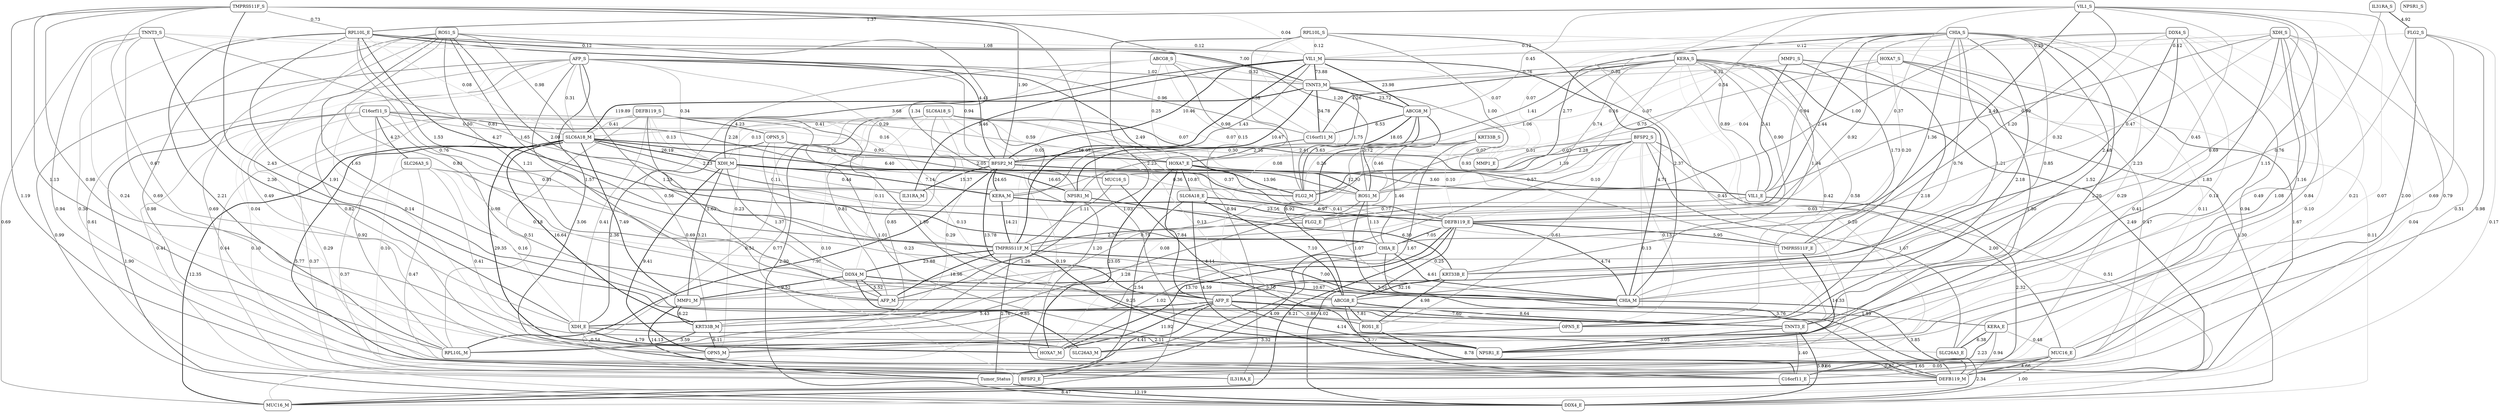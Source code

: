 digraph G{
 ratio=fill;
 node [shape=box, style=rounded];
 edge [arrowhead=none];
"ABCG8_S";
"ABCG8_E";
"ABCG8_M";
"AFP_S";
"AFP_E";
"AFP_M";
"BFSP2_S";
"BFSP2_E";
"BFSP2_M";
"C16orf11_S";
"C16orf11_E";
"C16orf11_M";
"CHIA_S";
"CHIA_E";
"CHIA_M";
"DDX4_S";
"DDX4_E";
"DDX4_M";
"DEFB119_S";
"DEFB119_E";
"DEFB119_M";
"FLG2_S";
"FLG2_E";
"FLG2_M";
"HOXA7_S";
"HOXA7_E";
"HOXA7_M";
"IL31RA_S";
"IL31RA_E";
"IL31RA_M";
"KERA_S";
"KERA_E";
"KERA_M";
"KRT33B_S";
"KRT33B_E";
"KRT33B_M";
"MMP1_S";
"MMP1_E";
"MMP1_M";
"MUC16_S";
"MUC16_E";
"MUC16_M";
"NPSR1_S";
"NPSR1_E";
"NPSR1_M";
"OPN5_S";
"OPN5_E";
"OPN5_M";
"ROS1_S";
"ROS1_E";
"ROS1_M";
"RPL10L_S";
"RPL10L_E";
"RPL10L_M";
"SLC26A3_S";
"SLC26A3_E";
"SLC26A3_M";
"SLC6A18_S";
"SLC6A18_E";
"SLC6A18_M";
"TMPRSS11F_S";
"TMPRSS11F_E";
"TMPRSS11F_M";
"TNNT3_S";
"TNNT3_E";
"TNNT3_M";
"VIL1_S";
"VIL1_E";
"VIL1_M";
"XDH_S";
"XDH_E";
"XDH_M";
"Tumor_Status";
"KERA_S" -> "SLC26A3_M" [color="0 0 0.9", label="0.03",style=bold];
"AFP_S" -> "RPL10L_M" [color="0 0 0.897398843931", label="0.04",style=bold];
"HOXA7_S" -> "ROS1_M" [color="0 0 0.894797687861", label="0.04",style=bold];
"DDX4_S" -> "MUC16_M" [color="0 0 0.892196531792", label="0.04",style=bold];
"TMPRSS11F_S" -> "VIL1_M" [color="0 0 0.889595375723", label="0.04",style=bold];
"MUC16_E" -> "C16orf11_E" [color="0 0 0.886994219653", label="0.05",style=bold];
"ABCG8_S" -> "TMPRSS11F_M" [color="0 0 0.884393063584", label="0.05",style=bold];
"MMP1_S" -> "MMP1_E" [color="0 0 0.881791907514", label="0.07",style=bold];
"KRT33B_S" -> "MMP1_E" [color="0 0 0.879190751445", label="0.07",style=bold];
"TNNT3_S" -> "MMP1_E" [color="0 0 0.876589595376", label="0.07",style=bold];
"SLC6A18_S" -> "MMP1_E" [color="0 0 0.873988439306", label="0.07",style=bold];
"DEFB119_S" -> "MMP1_E" [color="0 0 0.871387283237", label="0.07",style=bold];
"BFSP2_S" -> "MMP1_E" [color="0 0 0.868786127168", label="0.07",style=bold];
"CHIA_S" -> "MMP1_E" [color="0 0 0.866184971098", label="0.07",style=bold];
"VIL1_S" -> "IL31RA_E" [color="0 0 0.863583815029", label="0.07",style=bold];
"RPL10L_S" -> "AFP_E" [color="0 0 0.86098265896", label="0.08",style=bold];
"KRT33B_S" -> "HOXA7_M" [color="0 0 0.85838150289", label="0.08",style=bold];
"RPL10L_E" -> "SLC6A18_M" [color="0 0 0.855780346821", label="0.08",style=bold];
"KRT33B_S" -> "DEFB119_E" [color="0 0 0.853179190751", label="0.10",style=bold];
"BFSP2_S" -> "DEFB119_E" [color="0 0 0.850578034682", label="0.10",style=bold];
"SLC6A18_S" -> "BFSP2_E" [color="0 0 0.847976878613", label="0.10",style=bold];
"DEFB119_S" -> "BFSP2_E" [color="0 0 0.845375722543", label="0.10",style=bold];
"C16orf11_S" -> "BFSP2_E" [color="0 0 0.842774566474", label="0.10",style=bold];
"DDX4_S" -> "BFSP2_E" [color="0 0 0.840173410405", label="0.10",style=bold];
"SLC6A18_S" -> "DDX4_M" [color="0 0 0.837572254335", label="0.11",style=bold];
"MMP1_S" -> "DDX4_E" [color="0 0 0.834971098266", label="0.11",style=bold];
"RPL10L_S" -> "DEFB119_M" [color="0 0 0.832369942197", label="0.11",style=bold];
"DEFB119_S" -> "TMPRSS11F_M" [color="0 0 0.829768786127", label="0.11",style=bold];
"ROS1_S" -> "VIL1_M" [color="0 0 0.827167630058", label="0.12",style=bold];
"FLG2_S" -> "VIL1_M" [color="0 0 0.824566473988", label="0.12",style=bold];
"TNNT3_S" -> "VIL1_M" [color="0 0 0.821965317919", label="0.12",style=bold];
"RPL10L_S" -> "VIL1_M" [color="0 0 0.81936416185", label="0.12",style=bold];
"CHIA_S" -> "VIL1_M" [color="0 0 0.81676300578", label="0.12",style=bold];
"DDX4_S" -> "VIL1_M" [color="0 0 0.814161849711", label="0.12",style=bold];
"BFSP2_S" -> "OPN5_M" [color="0 0 0.811560693642", label="0.13",style=bold];
"DEFB119_S" -> "XDH_M" [color="0 0 0.808959537572", label="0.13",style=bold];
"SLC6A18_S" -> "XDH_M" [color="0 0 0.806358381503", label="0.13",style=bold];
"SLC6A18_S" -> "OPN5_E" [color="0 0 0.803757225434", label="0.13",style=bold];
"BFSP2_S" -> "OPN5_E" [color="0 0 0.801156069364", label="0.13",style=bold];
"DEFB119_S" -> "OPN5_E" [color="0 0 0.798554913295", label="0.13",style=bold];
"AFP_S" -> "SLC26A3_M" [color="0 0 0.795953757225", label="0.14",style=bold];
"ABCG8_S" -> "DEFB119_E" [color="0 0 0.793352601156", label="0.15",style=bold];
"SLC26A3_S" -> "XDH_E" [color="0 0 0.790751445087", label="0.16",style=bold];
"C16orf11_S" -> "BFSP2_M" [color="0 0 0.788150289017", label="0.16",style=bold];
"MMP1_S" -> "BFSP2_M" [color="0 0 0.785549132948", label="0.16",style=bold];
"FLG2_S" -> "MUC16_M" [color="0 0 0.782947976879", label="0.17",style=bold];
"SLC26A3_S" -> "DDX4_M" [color="0 0 0.780346820809", label="0.18",style=bold];
"DDX4_S" -> "NPSR1_E" [color="0 0 0.77774566474", label="0.18",style=bold];
"SLC6A18_S" -> "MUC16_M" [color="0 0 0.775144508671", label="0.19",style=bold];
"KERA_S" -> "BFSP2_E" [color="0 0 0.772543352601", label="0.20",style=bold];
"HOXA7_S" -> "TMPRSS11F_M" [color="0 0 0.769942196532", label="0.20",style=bold];
"XDH_S" -> "MUC16_E" [color="0 0 0.767341040462", label="0.21",style=bold];
"OPN5_S" -> "SLC26A3_E" [color="0 0 0.764739884393", label="0.23",style=bold];
"ABCG8_S" -> "OPN5_M" [color="0 0 0.762138728324", label="0.23",style=bold];
"TNNT3_S" -> "SLC26A3_M" [color="0 0 0.759537572254", label="0.24",style=bold];
"CHIA_E" -> "KRT33B_E" [color="0 0 0.756936416185", label="0.25",style=bold];
"ABCG8_S" -> "HOXA7_E" [color="0 0 0.754335260116", label="0.25",style=bold];
"KRT33B_S" -> "FLG2_M" [color="0 0 0.751734104046", label="0.26",style=bold];
"CHIA_S" -> "SLC26A3_M" [color="0 0 0.749132947977", label="0.29",style=bold];
"SLC6A18_S" -> "OPN5_M" [color="0 0 0.746531791908", label="0.29",style=bold];
"C16orf11_S" -> "C16orf11_E" [color="0 0 0.743930635838", label="0.29",style=bold];
"AFP_S" -> "KERA_M" [color="0 0 0.741329479769", label="0.29",style=bold];
"XDH_S" -> "VIL1_M" [color="0 0 0.738728323699", label="0.29",style=bold];
"DEFB119_S" -> "VIL1_E" [color="0 0 0.73612716763", label="0.30",style=bold];
"AFP_S" -> "SLC6A18_M" [color="0 0 0.733526011561", label="0.31",style=bold];
"DDX4_S" -> "TMPRSS11F_E" [color="0 0 0.730924855491", label="0.32",style=bold];
"ABCG8_S" -> "TNNT3_M" [color="0 0 0.728323699422", label="0.32",style=bold];
"HOXA7_S" -> "TNNT3_M" [color="0 0 0.725722543353", label="0.32",style=bold];
"MMP1_S" -> "TNNT3_M" [color="0 0 0.723121387283", label="0.32",style=bold];
"AFP_S" -> "XDH_M" [color="0 0 0.720520231214", label="0.34",style=bold];
"RPL10L_E" -> "DEFB119_M" [color="0 0 0.717919075145", label="0.36",style=bold];
"OPN5_S" -> "FLG2_E" [color="0 0 0.715317919075", label="0.36",style=bold];
"DEFB119_S" -> "DDX4_E" [color="0 0 0.712716763006", label="0.37",style=bold];
"SLC26A3_S" -> "IL31RA_E" [color="0 0 0.710115606936", label="0.37",style=bold];
"VIL1_S" -> "FLG2_E" [color="0 0 0.707514450867", label="0.37",style=bold];
"SLC6A18_S" -> "TMPRSS11F_E" [color="0 0 0.704913294798", label="0.37",style=bold];
"ABCG8_S" -> "C16orf11_M" [color="0 0 0.702312138728", label="0.38",style=bold];
"C16orf11_S" -> "Tumor_Status" [color="0 0 0.699710982659", label="0.41",style=bold];
"DEFB119_S" -> "XDH_E" [color="0 0 0.69710982659", label="0.41",style=bold];
"CHIA_S" -> "Tumor_Status" [color="0 0 0.69450867052", label="0.41",style=bold];
"SLC6A18_S" -> "CHIA_M" [color="0 0 0.691907514451", label="0.41",style=bold];
"SLC6A18_S" -> "SLC6A18_M" [color="0 0 0.689306358382", label="0.41",style=bold];
"DEFB119_S" -> "SLC6A18_M" [color="0 0 0.686705202312", label="0.41",style=bold];
"SLC26A3_S" -> "OPN5_M" [color="0 0 0.684104046243", label="0.41",style=bold];
"KERA_S" -> "OPN5_E" [color="0 0 0.681502890173", label="0.42",style=bold];
"DEFB119_S" -> "Tumor_Status" [color="0 0 0.678901734104", label="0.44",style=bold];
"XDH_M" -> "IL31RA_M" [color="0 0 0.676300578035", label="0.44",style=bold];
"VIL1_S" -> "Tumor_Status" [color="0 0 0.673699421965", label="0.45",style=bold];
"VIL1_S" -> "KRT33B_E" [color="0 0 0.671098265896", label="0.45",style=bold];
"VIL1_S" -> "ABCG8_M" [color="0 0 0.668497109827", label="0.45",style=bold];
"KRT33B_S" -> "ROS1_M" [color="0 0 0.665895953757", label="0.46",style=bold];
"SLC26A3_S" -> "C16orf11_E" [color="0 0 0.663294797688", label="0.47",style=bold];
"HOXA7_S" -> "C16orf11_E" [color="0 0 0.660693641618", label="0.47",style=bold];
"XDH_S" -> "DEFB119_E" [color="0 0 0.658092485549", label="0.47",style=bold];
"KERA_E" -> "MUC16_E" [color="0 0 0.65549132948", label="0.48",style=bold];
"FLG2_S" -> "OPN5_M" [color="0 0 0.65289017341", label="0.49",style=bold];
"ROS1_S" -> "OPN5_M" [color="0 0 0.650289017341", label="0.49",style=bold];
"C16orf11_S" -> "SLC6A18_M" [color="0 0 0.647687861272", label="0.50",style=bold];
"SLC6A18_S" -> "Tumor_Status" [color="0 0 0.645086705202", label="0.51",style=bold];
"BFSP2_S" -> "DDX4_E" [color="0 0 0.642485549133", label="0.51",style=bold];
"XDH_S" -> "DEFB119_M" [color="0 0 0.639884393064", label="0.51",style=bold];
"BFSP2_S" -> "HOXA7_E" [color="0 0 0.637283236994", label="0.51",style=bold];
"DEFB119_S" -> "RPL10L_M" [color="0 0 0.634682080925", label="0.51",style=bold];
"VIL1_S" -> "MMP1_E" [color="0 0 0.632080924855", label="0.54",style=bold];
"XDH_E" -> "OPN5_M" [color="0 0 0.629479768786", label="0.54",style=bold];
"ABCG8_S" -> "KRT33B_M" [color="0 0 0.626878612717", label="0.56",style=bold];
"KERA_S" -> "MMP1_M" [color="0 0 0.624277456647", label="0.57",style=bold];
"KERA_S" -> "TNNT3_E" [color="0 0 0.621676300578", label="0.58",style=bold];
"C16orf11_S" -> "HOXA7_E" [color="0 0 0.619075144509", label="0.59",style=bold];
"BFSP2_S" -> "ROS1_E" [color="0 0 0.616473988439", label="0.61",style=bold];
"AFP_S" -> "Tumor_Status" [color="0 0 0.61387283237", label="0.61",style=bold];
"MUC16_E" -> "Tumor_Status" [color="0 0 0.611271676301", label="0.66",style=bold];
"TMPRSS11F_S" -> "XDH_E" [color="0 0 0.608670520231", label="0.67",style=bold];
"ROS1_S" -> "DEFB119_M" [color="0 0 0.606069364162", label="0.69",style=bold];
"SLC26A3_S" -> "CHIA_M" [color="0 0 0.603468208092", label="0.69",style=bold];
"VIL1_S" -> "CHIA_M" [color="0 0 0.600867052023", label="0.69",style=bold];
"FLG2_S" -> "NPSR1_E" [color="0 0 0.598265895954", label="0.69",style=bold];
"TNNT3_S" -> "MUC16_M" [color="0 0 0.595664739884", label="0.69",style=bold];
"TNNT3_S" -> "HOXA7_M" [color="0 0 0.593063583815", label="0.69",style=bold];
"TMPRSS11F_S" -> "RPL10L_E" [color="0 0 0.590462427746", label="0.73",style=bold];
"KERA_S" -> "ROS1_M" [color="0 0 0.587861271676", label="0.74",style=bold];
"KRT33B_S" -> "KRT33B_M" [color="0 0 0.585260115607", label="0.75",style=bold];
"HOXA7_S" -> "KERA_M" [color="0 0 0.582658959538", label="0.75",style=bold];
"IL31RA_S" -> "CHIA_M" [color="0 0 0.580057803468", label="0.76",style=bold];
"RPL10L_E" -> "DDX4_M" [color="0 0 0.577456647399", label="0.76",style=bold];
"CHIA_S" -> "MMP1_M" [color="0 0 0.574855491329", label="0.76",style=bold];
"KERA_S" -> "TNNT3_M" [color="0 0 0.57225433526", label="0.76",style=bold];
"VIL1_E" -> "FLG2_E" [color="0 0 0.569653179191", label="0.77",style=bold];
"OPN5_S" -> "HOXA7_M" [color="0 0 0.567052023121", label="0.77",style=bold];
"VIL1_S" -> "C16orf11_E" [color="0 0 0.564450867052", label="0.79",style=bold];
"SLC6A18_S" -> "AFP_M" [color="0 0 0.561849710983", label="0.81",style=bold];
"TNNT3_S" -> "FLG2_E" [color="0 0 0.559248554913", label="0.81",style=bold];
"SLC26A3_S" -> "ROS1_M" [color="0 0 0.556647398844", label="0.81",style=bold];
"AFP_S" -> "OPN5_M" [color="0 0 0.554046242775", label="0.82",style=bold];
"ROS1_S" -> "AFP_E" [color="0 0 0.551445086705", label="0.83",style=bold];
"XDH_S" -> "SLC26A3_E" [color="0 0 0.548843930636", label="0.84",style=bold];
"CHIA_S" -> "CHIA_M" [color="0 0 0.546242774566", label="0.85",style=bold];
"SLC6A18_S" -> "KRT33B_M" [color="0 0 0.543641618497", label="0.85",style=bold];
"MUC16_E" -> "BFSP2_E" [color="0 0 0.541040462428", label="0.87",style=bold];
"AFP_E" -> "OPN5_E" [color="0 0 0.538439306358", label="0.88",style=bold];
"KERA_S" -> "VIL1_E" [color="0 0 0.535838150289", label="0.89",style=bold];
"KERA_S" -> "DEFB119_E" [color="0 0 0.53323699422", label="0.90",style=bold];
"CHIA_S" -> "TMPRSS11F_M" [color="0 0 0.53063583815", label="0.92",style=bold];
"C16orf11_S" -> "RPL10L_M" [color="0 0 0.528034682081", label="0.92",style=bold];
"OPN5_S" -> "BFSP2_M" [color="0 0 0.525433526012", label="0.93",style=bold];
"TNNT3_M" -> "TMPRSS11F_E" [color="0 0 0.522832369942", label="0.93",style=bold];
"AFP_S" -> "BFSP2_M" [color="0 0 0.520231213873", label="0.94",style=bold];
"CHIA_S" -> "VIL1_E" [color="0 0 0.517630057803", label="0.94",style=bold];
"KERA_E" -> "DEFB119_M" [color="0 0 0.515028901734", label="0.94",style=bold];
"DDX4_S" -> "IL31RA_E" [color="0 0 0.512427745665", label="0.94",style=bold];
"RPL10L_S" -> "IL31RA_E" [color="0 0 0.509826589595", label="0.94",style=bold];
"TNNT3_S" -> "IL31RA_E" [color="0 0 0.507225433526", label="0.94",style=bold];
"AFP_S" -> "C16orf11_M" [color="0 0 0.504624277457", label="0.96",style=bold];
"C16orf11_S" -> "MMP1_M" [color="0 0 0.502023121387", label="0.98",style=bold];
"ROS1_S" -> "SLC6A18_M" [color="0 0 0.499421965318", label="0.98",style=bold];
"TMPRSS11F_S" -> "NPSR1_E" [color="0 0 0.496820809249", label="0.98",style=bold];
"ABCG8_S" -> "FLG2_M" [color="0 0 0.494219653179", label="0.98",style=bold];
"ROS1_S" -> "C16orf11_E" [color="0 0 0.49161849711", label="0.98",style=bold];
"FLG2_S" -> "BFSP2_E" [color="0 0 0.48901734104", label="0.98",style=bold];
"XDH_S" -> "VIL1_E" [color="0 0 0.486416184971", label="0.99",style=bold];
"AFP_S" -> "DDX4_E" [color="0 0 0.483815028902", label="0.99",style=bold];
"MUC16_E" -> "DDX4_E" [color="0 0 0.481213872832", label="1.00",style=bold];
"RPL10L_S" -> "ROS1_M" [color="0 0 0.478612716763", label="1.00",style=bold];
"DDX4_S" -> "ROS1_M" [color="0 0 0.476011560694", label="1.00",style=bold];
"DEFB119_S" -> "NPSR1_E" [color="0 0 0.473410404624", label="1.01",style=bold];
"AFP_S" -> "TNNT3_M" [color="0 0 0.470809248555", label="1.02",style=bold];
"CHIA_E" -> "HOXA7_M" [color="0 0 0.468208092486", label="1.02",style=bold];
"TMPRSS11F_S" -> "MUC16_M" [color="0 0 0.465606936416", label="1.03",style=bold];
"KERA_S" -> "KRT33B_E" [color="0 0 0.463005780347", label="1.04",style=bold];
"KERA_S" -> "NPSR1_M" [color="0 0 0.460404624277", label="1.06",style=bold];
"BFSP2_S" -> "RPL10L_M" [color="0 0 0.457803468208", label="1.07",style=bold];
"XDH_S" -> "NPSR1_E" [color="0 0 0.455202312139", label="1.08",style=bold];
"RPL10L_E" -> "VIL1_M" [color="0 0 0.452601156069", label="1.08",style=bold];
"MUC16_S" -> "TMPRSS11F_M" [color="0 0 0.45", label="1.11",style=bold];
"ROS1_M" -> "CHIA_E" [color="0 0 0.447398843931", label="1.13",style=bold];
"TMPRSS11F_S" -> "RPL10L_M" [color="0 0 0.444797687861", label="1.13",style=bold];
"VIL1_S" -> "TNNT3_E" [color="0 0 0.442196531792", label="1.15",style=bold];
"XDH_S" -> "KERA_E" [color="0 0 0.439595375723", label="1.16",style=bold];
"TMPRSS11F_S" -> "BFSP2_E" [color="0 0 0.436994219653", label="1.19",style=bold];
"SLC6A18_S" -> "DEFB119_M" [color="0 0 0.434393063584", label="1.20",style=bold];
"VIL1_S" -> "CHIA_E" [color="0 0 0.431791907514", label="1.20",style=bold];
"TMPRSS11F_S" -> "ROS1_M" [color="0 0 0.429190751445", label="1.20",style=bold];
"CHIA_S" -> "ABCG8_E" [color="0 0 0.426589595376", label="1.21",style=bold];
"ROS1_S" -> "ABCG8_E" [color="0 0 0.423988439306", label="1.21",style=bold];
"AFP_S" -> "ABCG8_E" [color="0 0 0.421387283237", label="1.25",style=bold];
"NPSR1_M" -> "KRT33B_M" [color="0 0 0.418786127168", label="1.26",style=bold];
"ROS1_M" -> "RPL10L_M" [color="0 0 0.416184971098", label="1.28",style=bold];
"KERA_S" -> "DDX4_E" [color="0 0 0.413583815029", label="1.30",style=bold];
"ROS1_S" -> "NPSR1_M" [color="0 0 0.41098265896", label="1.34",style=bold];
"CHIA_S" -> "TMPRSS11F_E" [color="0 0 0.40838150289", label="1.36",style=bold];
"VIL1_S" -> "RPL10L_E" [color="0 0 0.405780346821", label="1.37",style=bold];
"XDH_M" -> "DDX4_M" [color="0 0 0.403179190751", label="1.37",style=bold];
"BFSP2_S" -> "FLG2_M" [color="0 0 0.400578034682", label="1.39",style=bold];
"TNNT3_E" -> "C16orf11_E" [color="0 0 0.397976878613", label="1.40",style=bold];
"KERA_S" -> "BFSP2_M" [color="0 0 0.395375722543", label="1.41",style=bold];
"VIL1_M" -> "KERA_M" [color="0 0 0.392774566474", label="1.43",style=bold];
"KRT33B_S" -> "CHIA_E" [color="0 0 0.390173410405", label="1.46",style=bold];
"HOXA7_S" -> "OPN5_M" [color="0 0 0.387572254335", label="1.50",style=bold];
"CHIA_S" -> "TNNT3_E" [color="0 0 0.384971098266", label="1.52",style=bold];
"RPL10L_E" -> "TMPRSS11F_M" [color="0 0 0.382369942197", label="1.53",style=bold];
"AFP_S" -> "AFP_M" [color="0 0 0.379768786127", label="1.57",style=bold];
"ROS1_S" -> "AFP_M" [color="0 0 0.377167630058", label="1.63",style=bold];
"DEFB119_S" -> "AFP_M" [color="0 0 0.374566473988", label="1.63",style=bold];
"MUC16_E" -> "IL31RA_E" [color="0 0 0.371965317919", label="1.65",style=bold];
"ROS1_S" -> "TMPRSS11F_M" [color="0 0 0.36936416185", label="1.65",style=bold];
"BFSP2_S" -> "SLC26A3_E" [color="0 0 0.36676300578", label="1.67",style=bold];
"KRT33B_S" -> "SLC26A3_M" [color="0 0 0.364161849711", label="1.67",style=bold];
"HOXA7_S" -> "DEFB119_M" [color="0 0 0.361560693642", label="1.67",style=bold];
"MMP1_S" -> "TMPRSS11F_E" [color="0 0 0.358959537572", label="1.73",style=bold];
"TNNT3_M" -> "FLG2_M" [color="0 0 0.356358381503", label="1.75",style=bold];
"DEFB119_S" -> "ROS1_E" [color="0 0 0.353757225434", label="1.80",style=bold];
"XDH_S" -> "TNNT3_E" [color="0 0 0.351156069364", label="1.83",style=bold];
"AFP_E" -> "KERA_E" [color="0 0 0.348554913295", label="1.89",style=bold];
"TMPRSS11F_S" -> "BFSP2_M" [color="0 0 0.345953757225", label="1.90",style=bold];
"C16orf11_S" -> "DDX4_E" [color="0 0 0.343352601156", label="1.90",style=bold];
"RPL10L_E" -> "TNNT3_E" [color="0 0 0.340751445087", label="1.91",style=bold];
"BFSP2_S" -> "MUC16_E" [color="0 0 0.338150289017", label="2.00",style=bold];
"FLG2_S" -> "MUC16_E" [color="0 0 0.335549132948", label="2.00",style=bold];
"ROS1_S" -> "CHIA_E" [color="0 0 0.332947976879", label="2.00",style=bold];
"OPN5_S" -> "ROS1_M" [color="0 0 0.330346820809", label="2.05",style=bold];
"XDH_E" -> "NPSR1_E" [color="0 0 0.32774566474", label="2.11",style=bold];
"CHIA_S" -> "OPN5_E" [color="0 0 0.325144508671", label="2.18",style=bold];
"MMP1_S" -> "OPN5_E" [color="0 0 0.322543352601", label="2.18",style=bold];
"CHIA_S" -> "OPN5_M" [color="0 0 0.319942196532", label="2.20",style=bold];
"RPL10L_E" -> "RPL10L_M" [color="0 0 0.317341040462", label="2.21",style=bold];
"SLC6A18_M" -> "IL31RA_M" [color="0 0 0.314739884393", label="2.23",style=bold];
"KERA_E" -> "Tumor_Status" [color="0 0 0.312138728324", label="2.23",style=bold];
"DDX4_S" -> "AFP_M" [color="0 0 0.309537572254", label="2.23",style=bold];
"RPL10L_S" -> "AFP_M" [color="0 0 0.306936416185", label="2.23",style=bold];
"C16orf11_M" -> "HOXA7_E" [color="0 0 0.304335260116", label="2.26",style=bold];
"BFSP2_S" -> "MUC16_S" [color="0 0 0.301734104046", label="2.28",style=bold];
"C16orf11_S" -> "MUC16_S" [color="0 0 0.299132947977", label="2.28",style=bold];
"SLC6A18_S" -> "DDX4_E" [color="0 0 0.296531791908", label="2.30",style=bold];
"VIL1_E" -> "C16orf11_E" [color="0 0 0.293930635838", label="2.32",style=bold];
"SLC26A3_E" -> "DDX4_E" [color="0 0 0.291329479769", label="2.34",style=bold];
"OPN5_S" -> "XDH_E" [color="0 0 0.288728323699", label="2.36",style=bold];
"TNNT3_S" -> "XDH_E" [color="0 0 0.28612716763", label="2.36",style=bold];
"RPL10L_S" -> "CHIA_M" [color="0 0 0.283526011561", label="2.37",style=bold];
"MMP1_S" -> "VIL1_E" [color="0 0 0.280924855491", label="2.41",style=bold];
"SLC6A18_S" -> "VIL1_E" [color="0 0 0.278323699422", label="2.41",style=bold];
"TMPRSS11F_S" -> "TNNT3_E" [color="0 0 0.275722543353", label="2.43",style=bold];
"CHIA_S" -> "FLG2_E" [color="0 0 0.273121387283", label="2.44",style=bold];
"DDX4_S" -> "KRT33B_E" [color="0 0 0.270520231214", label="2.48",style=bold];
"VIL1_S" -> "DEFB119_E" [color="0 0 0.267919075145", label="2.49",style=bold];
"AFP_S" -> "DEFB119_E" [color="0 0 0.265317919075", label="2.49",style=bold];
"KERA_S" -> "DEFB119_M" [color="0 0 0.262716763006", label="2.49",style=bold];
"SLC6A18_E" -> "BFSP2_E" [color="0 0 0.260115606936", label="2.54",style=bold];
"FLG2_E" -> "TMPRSS11F_M" [color="0 0 0.257514450867", label="2.70",style=bold];
"TMPRSS11F_M" -> "Tumor_Status" [color="0 0 0.254913294798", label="2.76",style=bold];
"CHIA_S" -> "FLG2_M" [color="0 0 0.252312138728", label="2.77",style=bold];
"ROS1_M" -> "DEFB119_M" [color="0 0 0.249710982659", label="3.01",style=bold];
"TNNT3_E" -> "NPSR1_E" [color="0 0 0.24710982659", label="3.05",style=bold];
"AFP_S" -> "C16orf11_E" [color="0 0 0.24450867052", label="3.06",style=bold];
"XDH_M" -> "MMP1_M" [color="0 0 0.241907514451", label="3.21",style=bold];
"OPN5_E" -> "SLC26A3_M" [color="0 0 0.239306358382", label="3.32",style=bold];
"KRT33B_M" -> "RPL10L_M" [color="0 0 0.236705202312", label="3.59",style=bold];
"HOXA7_E" -> "VIL1_E" [color="0 0 0.234104046243", label="3.60",style=bold];
"ABCG8_M" -> "FLG2_M" [color="0 0 0.231502890173", label="3.63",style=bold];
"VIL1_M" -> "XDH_M" [color="0 0 0.228901734104", label="3.68",style=bold];
"CHIA_E" -> "DEFB119_M" [color="0 0 0.226300578035", label="3.76",style=bold];
"ABCG8_E" -> "C16orf11_E" [color="0 0 0.223699421965", label="3.77",style=bold];
"CHIA_M" -> "DEFB119_M" [color="0 0 0.221098265896", label="3.85",style=bold];
"DEFB119_E" -> "DDX4_E" [color="0 0 0.218497109827", label="4.02",style=bold];
"CHIA_E" -> "Tumor_Status" [color="0 0 0.215895953757", label="4.09",style=bold];
"MUC16_S" -> "SLC26A3_E" [color="0 0 0.213294797688", label="4.14",style=bold];
"AFP_E" -> "NPSR1_E" [color="0 0 0.210693641618", label="4.14",style=bold];
"DEFB119_S" -> "OPN5_S" [color="0 0 0.208092485549", label="4.23",style=bold];
"C16orf11_S" -> "SLC26A3_S" [color="0 0 0.20549132948", label="4.23",style=bold];
"KERA_S" -> "C16orf11_M" [color="0 0 0.20289017341", label="4.26",style=bold];
"RPL10L_E" -> "CHIA_E" [color="0 0 0.200289017341", label="4.27",style=bold];
"RPL10L_E" -> "BFSP2_M" [color="0 0 0.197687861272", label="4.41",style=bold];
"AFP_E" -> "Tumor_Status" [color="0 0 0.195086705202", label="4.41",style=bold];
"SLC6A18_E" -> "DEFB119_M" [color="0 0 0.192485549133", label="4.59",style=bold];
"CHIA_E" -> "CHIA_M" [color="0 0 0.189884393064", label="4.61",style=bold];
"MUC16_E" -> "DEFB119_M" [color="0 0 0.187283236994", label="4.66",style=bold];
"VIL1_M" -> "CHIA_M" [color="0 0 0.184682080925", label="4.71",style=bold];
"DEFB119_E" -> "CHIA_M" [color="0 0 0.182080924855", label="4.74",style=bold];
"XDH_E" -> "HOXA7_M" [color="0 0 0.179479768786", label="4.79",style=bold];
"IL31RA_S" -> "FLG2_S" [color="0 0 0.176878612717", label="4.92",style=bold];
"KRT33B_E" -> "ROS1_E" [color="0 0 0.174277456647", label="4.98",style=bold];
"KRT33B_E" -> "AFP_E" [color="0 0 0.171676300578", label="5.10",style=bold];
"ABCG8_M" -> "ROS1_M" [color="0 0 0.169075144509", label="5.12",style=bold];
"TNNT3_E" -> "DDX4_E" [color="0 0 0.166473988439", label="5.31",style=bold];
"AFP_E" -> "XDH_E" [color="0 0 0.16387283237", label="5.43",style=bold];
"VIL1_M" -> "IL31RA_M" [color="0 0 0.161271676301", label="5.46",style=bold];
"DDX4_M" -> "AFP_M" [color="0 0 0.158670520231", label="5.52",style=bold];
"SLC6A18_M" -> "IL31RA_E" [color="0 0 0.156069364162", label="5.77",style=bold];
"DEFB119_E" -> "TMPRSS11F_E" [color="0 0 0.153468208092", label="5.95",style=bold];
"KRT33B_M" -> "OPN5_M" [color="0 0 0.150867052023", label="6.11",style=bold];
"MMP1_M" -> "KRT33B_M" [color="0 0 0.148265895954", label="6.22",style=bold];
"NPSR1_M" -> "KRT33B_E" [color="0 0 0.145664739884", label="6.30",style=bold];
"KERA_E" -> "SLC26A3_E" [color="0 0 0.143063583815", label="6.38",style=bold];
"SLC6A18_M" -> "FLG2_M" [color="0 0 0.140462427746", label="6.40",style=bold];
"ABCG8_M" -> "C16orf11_M" [color="0 0 0.137861271676", label="6.53",style=bold];
"ABCG8_M" -> "ABCG8_E" [color="0 0 0.135260115607", label="6.92",style=bold];
"SLC6A18_E" -> "DEFB119_E" [color="0 0 0.132658959538", label="6.97",style=bold];
"RPL10L_E" -> "TNNT3_M" [color="0 0 0.130057803468", label="7.00",style=bold];
"TMPRSS11F_M" -> "CHIA_M" [color="0 0 0.127456647399", label="7.00",style=bold];
"DEFB119_E" -> "CHIA_E" [color="0 0 0.124855491329", label="7.05",style=bold];
"SLC6A18_E" -> "ABCG8_E" [color="0 0 0.12225433526", label="7.10",style=bold];
"SLC6A18_M" -> "HOXA7_E" [color="0 0 0.119653179191", label="7.13",style=bold];
"XDH_M" -> "KERA_M" [color="0 0 0.117052023121", label="7.14",style=bold];
"SLC6A18_M" -> "MMP1_M" [color="0 0 0.114450867052", label="7.49",style=bold];
"AFP_E" -> "TNNT3_E" [color="0 0 0.111849710983", label="7.60",style=bold];
"ABCG8_E" -> "ROS1_E" [color="0 0 0.109248554913", label="7.81",style=bold];
"HOXA7_E" -> "AFP_E" [color="0 0 0.106647398844", label="7.84",style=bold];
"BFSP2_M" -> "RPL10L_M" [color="0 0 0.104046242775", label="7.95",style=bold];
"DEFB119_E" -> "MUC16_M" [color="0 0 0.101445086705", label="8.21",style=bold];
"DEFB119_M" -> "MUC16_M" [color="0 0 0.0988439306358", label="8.47",style=bold];
"ABCG8_E" -> "TNNT3_E" [color="0 0 0.0962427745665", label="8.64",style=bold];
"ROS1_E" -> "C16orf11_E" [color="0 0 0.0936416184971", label="8.78",style=bold];
"TMPRSS11F_M" -> "NPSR1_E" [color="0 0 0.0910404624277", label="9.25",style=bold];
"XDH_M" -> "OPN5_M" [color="0 0 0.0884393063584", label="9.41",style=bold];
"DDX4_M" -> "MMP1_M" [color="0 0 0.085838150289", label="9.52",style=bold];
"DDX4_M" -> "SLC26A3_M" [color="0 0 0.0832369942197", label="9.85",style=bold];
"VIL1_M" -> "BFSP2_M" [color="0 0 0.0806358381503", label="10.46",style=bold];
"TNNT3_M" -> "NPSR1_M" [color="0 0 0.0780346820809", label="10.47",style=bold];
"DDX4_M" -> "CHIA_M" [color="0 0 0.0754335260116", label="10.67",style=bold];
"HOXA7_E" -> "SLC6A18_E" [color="0 0 0.0728323699422", label="10.87",style=bold];
"AFP_E" -> "HOXA7_M" [color="0 0 0.0702312138728", label="11.92",style=bold];
"Tumor_Status" -> "DDX4_E" [color="0 0 0.0676300578035", label="12.19",style=bold];
"BFSP2_M" -> "ROS1_M" [color="0 0 0.0650289017341", label="12.30",style=bold];
"SLC6A18_M" -> "MUC16_M" [color="0 0 0.0624277456647", label="12.35",style=bold];
"DEFB119_E" -> "HOXA7_M" [color="0 0 0.0598265895954", label="13.70",style=bold];
"BFSP2_M" -> "AFP_E" [color="0 0 0.057225433526", label="13.78",style=bold];
"HOXA7_E" -> "FLG2_M" [color="0 0 0.0546242774566", label="13.96",style=bold];
"MMP1_M" -> "Tumor_Status" [color="0 0 0.0520231213873", label="14.13",style=bold];
"KERA_M" -> "TMPRSS11F_M" [color="0 0 0.0494219653179", label="14.21",style=bold];
"TMPRSS11F_E" -> "NPSR1_E" [color="0 0 0.0468208092486", label="14.33",style=bold];
"BFSP2_M" -> "IL31RA_M" [color="0 0 0.0442196531792", label="15.37",style=bold];
"SLC6A18_M" -> "KRT33B_M" [color="0 0 0.0416184971098", label="16.64",style=bold];
"XDH_M" -> "NPSR1_M" [color="0 0 0.0390173410405", label="16.65",style=bold];
"VIL1_M" -> "TMPRSS11F_M" [color="0 0 0.0364161849711", label="16.67",style=bold];
"ABCG8_M" -> "BFSP2_M" [color="0 0 0.0338150289017", label="18.05",style=bold];
"TMPRSS11F_M" -> "AFP_M" [color="0 0 0.0312138728324", label="18.96",style=bold];
"HOXA7_E" -> "HOXA7_M" [color="0 0 0.028612716763", label="23.05",style=bold];
"KERA_M" -> "DEFB119_E" [color="0 0 0.0260115606936", label="23.56",style=bold];
"TNNT3_M" -> "ABCG8_M" [color="0 0 0.0234104046243", label="23.72",style=bold];
"TMPRSS11F_M" -> "DDX4_M" [color="0 0 0.0208092485549", label="23.88",style=bold];
"VIL1_M" -> "ABCG8_M" [color="0 0 0.0182080924855", label="23.98",style=bold];
"BFSP2_M" -> "KERA_M" [color="0 0 0.0156069364162", label="24.65",style=bold];
"SLC6A18_M" -> "XDH_M" [color="0 0 0.0130057803468", label="26.19",style=bold];
"SLC6A18_M" -> "SLC26A3_M" [color="0 0 0.0104046242775", label="29.35",style=bold];
"KRT33B_E" -> "ABCG8_E" [color="0 0 0.00780346820809", label="32.16",style=bold];
"TNNT3_M" -> "C16orf11_M" [color="0 0 0.00520231213873", label="34.78",style=bold];
"VIL1_M" -> "TNNT3_M" [color="0 0 0.00260115606936", label="73.88",style=bold];
"TNNT3_M" -> "SLC6A18_M" [color="0 0 0.0", label="119.89",style=bold];
}
